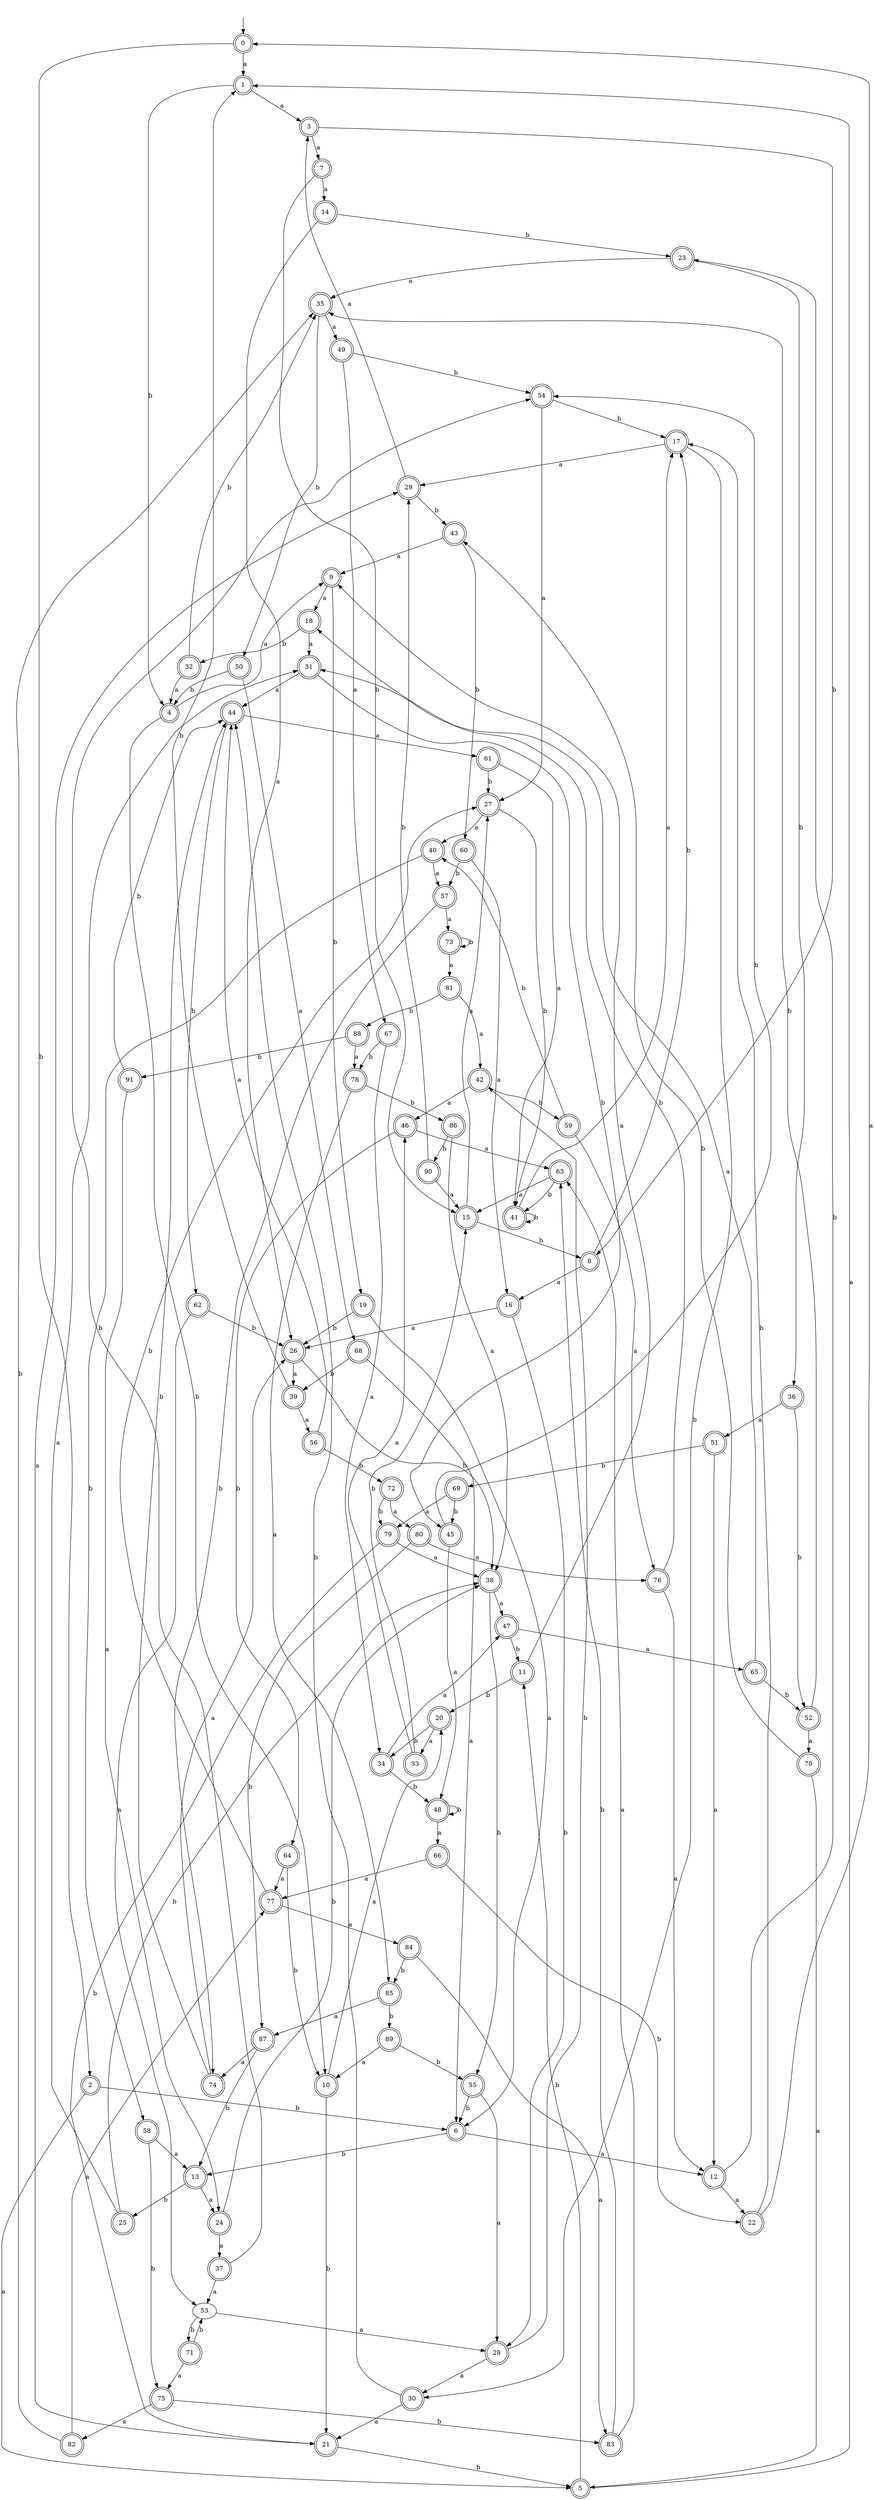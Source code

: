 digraph RandomDFA {
  __start0 [label="", shape=none];
  __start0 -> 0 [label=""];
  0 [shape=circle] [shape=doublecircle]
  0 -> 1 [label="a"]
  0 -> 2 [label="b"]
  1 [shape=doublecircle]
  1 -> 3 [label="a"]
  1 -> 4 [label="b"]
  2 [shape=doublecircle]
  2 -> 5 [label="a"]
  2 -> 6 [label="b"]
  3 [shape=doublecircle]
  3 -> 7 [label="a"]
  3 -> 8 [label="b"]
  4 [shape=doublecircle]
  4 -> 9 [label="a"]
  4 -> 10 [label="b"]
  5 [shape=doublecircle]
  5 -> 1 [label="a"]
  5 -> 11 [label="b"]
  6 [shape=doublecircle]
  6 -> 12 [label="a"]
  6 -> 13 [label="b"]
  7 [shape=doublecircle]
  7 -> 14 [label="a"]
  7 -> 15 [label="b"]
  8 [shape=doublecircle]
  8 -> 16 [label="a"]
  8 -> 17 [label="b"]
  9 [shape=doublecircle]
  9 -> 18 [label="a"]
  9 -> 19 [label="b"]
  10 [shape=doublecircle]
  10 -> 20 [label="a"]
  10 -> 21 [label="b"]
  11 [shape=doublecircle]
  11 -> 9 [label="a"]
  11 -> 20 [label="b"]
  12 [shape=doublecircle]
  12 -> 22 [label="a"]
  12 -> 23 [label="b"]
  13 [shape=doublecircle]
  13 -> 24 [label="a"]
  13 -> 25 [label="b"]
  14 [shape=doublecircle]
  14 -> 26 [label="a"]
  14 -> 23 [label="b"]
  15 [shape=doublecircle]
  15 -> 27 [label="a"]
  15 -> 8 [label="b"]
  16 [shape=doublecircle]
  16 -> 26 [label="a"]
  16 -> 28 [label="b"]
  17 [shape=doublecircle]
  17 -> 29 [label="a"]
  17 -> 30 [label="b"]
  18 [shape=doublecircle]
  18 -> 31 [label="a"]
  18 -> 32 [label="b"]
  19 [shape=doublecircle]
  19 -> 6 [label="a"]
  19 -> 26 [label="b"]
  20 [shape=doublecircle]
  20 -> 33 [label="a"]
  20 -> 34 [label="b"]
  21 [shape=doublecircle]
  21 -> 29 [label="a"]
  21 -> 5 [label="b"]
  22 [shape=doublecircle]
  22 -> 0 [label="a"]
  22 -> 17 [label="b"]
  23 [shape=doublecircle]
  23 -> 35 [label="a"]
  23 -> 36 [label="b"]
  24 [shape=doublecircle]
  24 -> 37 [label="a"]
  24 -> 38 [label="b"]
  25 [shape=doublecircle]
  25 -> 31 [label="a"]
  25 -> 38 [label="b"]
  26 [shape=doublecircle]
  26 -> 39 [label="a"]
  26 -> 38 [label="b"]
  27 [shape=doublecircle]
  27 -> 40 [label="a"]
  27 -> 41 [label="b"]
  28 [shape=doublecircle]
  28 -> 30 [label="a"]
  28 -> 42 [label="b"]
  29 [shape=doublecircle]
  29 -> 3 [label="a"]
  29 -> 43 [label="b"]
  30 [shape=doublecircle]
  30 -> 21 [label="a"]
  30 -> 44 [label="b"]
  31 [shape=doublecircle]
  31 -> 44 [label="a"]
  31 -> 45 [label="b"]
  32 [shape=doublecircle]
  32 -> 4 [label="a"]
  32 -> 35 [label="b"]
  33 [shape=doublecircle]
  33 -> 46 [label="a"]
  33 -> 15 [label="b"]
  34 [shape=doublecircle]
  34 -> 47 [label="a"]
  34 -> 48 [label="b"]
  35 [shape=doublecircle]
  35 -> 49 [label="a"]
  35 -> 50 [label="b"]
  36 [shape=doublecircle]
  36 -> 51 [label="a"]
  36 -> 52 [label="b"]
  37 [shape=doublecircle]
  37 -> 53 [label="a"]
  37 -> 54 [label="b"]
  38 [shape=doublecircle]
  38 -> 47 [label="a"]
  38 -> 55 [label="b"]
  39 [shape=doublecircle]
  39 -> 56 [label="a"]
  39 -> 1 [label="b"]
  40 [shape=doublecircle]
  40 -> 57 [label="a"]
  40 -> 58 [label="b"]
  41 [shape=doublecircle]
  41 -> 17 [label="a"]
  41 -> 41 [label="b"]
  42 [shape=doublecircle]
  42 -> 46 [label="a"]
  42 -> 59 [label="b"]
  43 [shape=doublecircle]
  43 -> 9 [label="a"]
  43 -> 60 [label="b"]
  44 [shape=doublecircle]
  44 -> 61 [label="a"]
  44 -> 62 [label="b"]
  45 [shape=doublecircle]
  45 -> 48 [label="a"]
  45 -> 54 [label="b"]
  46 [shape=doublecircle]
  46 -> 63 [label="a"]
  46 -> 64 [label="b"]
  47 [shape=doublecircle]
  47 -> 65 [label="a"]
  47 -> 11 [label="b"]
  48 [shape=doublecircle]
  48 -> 66 [label="a"]
  48 -> 48 [label="b"]
  49 [shape=doublecircle]
  49 -> 67 [label="a"]
  49 -> 54 [label="b"]
  50 [shape=doublecircle]
  50 -> 68 [label="a"]
  50 -> 4 [label="b"]
  51 [shape=doublecircle]
  51 -> 12 [label="a"]
  51 -> 69 [label="b"]
  52 [shape=doublecircle]
  52 -> 70 [label="a"]
  52 -> 35 [label="b"]
  53
  53 -> 28 [label="a"]
  53 -> 71 [label="b"]
  54 [shape=doublecircle]
  54 -> 27 [label="a"]
  54 -> 17 [label="b"]
  55 [shape=doublecircle]
  55 -> 28 [label="a"]
  55 -> 6 [label="b"]
  56 [shape=doublecircle]
  56 -> 44 [label="a"]
  56 -> 72 [label="b"]
  57 [shape=doublecircle]
  57 -> 73 [label="a"]
  57 -> 74 [label="b"]
  58 [shape=doublecircle]
  58 -> 13 [label="a"]
  58 -> 75 [label="b"]
  59 [shape=doublecircle]
  59 -> 76 [label="a"]
  59 -> 40 [label="b"]
  60 [shape=doublecircle]
  60 -> 16 [label="a"]
  60 -> 57 [label="b"]
  61 [shape=doublecircle]
  61 -> 41 [label="a"]
  61 -> 27 [label="b"]
  62 [shape=doublecircle]
  62 -> 53 [label="a"]
  62 -> 26 [label="b"]
  63 [shape=doublecircle]
  63 -> 15 [label="a"]
  63 -> 41 [label="b"]
  64 [shape=doublecircle]
  64 -> 77 [label="a"]
  64 -> 10 [label="b"]
  65 [shape=doublecircle]
  65 -> 31 [label="a"]
  65 -> 52 [label="b"]
  66 [shape=doublecircle]
  66 -> 77 [label="a"]
  66 -> 22 [label="b"]
  67 [shape=doublecircle]
  67 -> 34 [label="a"]
  67 -> 78 [label="b"]
  68 [shape=doublecircle]
  68 -> 6 [label="a"]
  68 -> 39 [label="b"]
  69 [shape=doublecircle]
  69 -> 79 [label="a"]
  69 -> 45 [label="b"]
  70 [shape=doublecircle]
  70 -> 5 [label="a"]
  70 -> 43 [label="b"]
  71 [shape=doublecircle]
  71 -> 75 [label="a"]
  71 -> 53 [label="b"]
  72 [shape=doublecircle]
  72 -> 80 [label="a"]
  72 -> 79 [label="b"]
  73 [shape=doublecircle]
  73 -> 81 [label="a"]
  73 -> 73 [label="b"]
  74 [shape=doublecircle]
  74 -> 26 [label="a"]
  74 -> 44 [label="b"]
  75 [shape=doublecircle]
  75 -> 82 [label="a"]
  75 -> 83 [label="b"]
  76 [shape=doublecircle]
  76 -> 12 [label="a"]
  76 -> 18 [label="b"]
  77 [shape=doublecircle]
  77 -> 84 [label="a"]
  77 -> 27 [label="b"]
  78 [shape=doublecircle]
  78 -> 85 [label="a"]
  78 -> 86 [label="b"]
  79 [shape=doublecircle]
  79 -> 38 [label="a"]
  79 -> 21 [label="b"]
  80 [shape=doublecircle]
  80 -> 76 [label="a"]
  80 -> 87 [label="b"]
  81 [shape=doublecircle]
  81 -> 42 [label="a"]
  81 -> 88 [label="b"]
  82 [shape=doublecircle]
  82 -> 77 [label="a"]
  82 -> 35 [label="b"]
  83 [shape=doublecircle]
  83 -> 63 [label="a"]
  83 -> 63 [label="b"]
  84 [shape=doublecircle]
  84 -> 83 [label="a"]
  84 -> 85 [label="b"]
  85 [shape=doublecircle]
  85 -> 87 [label="a"]
  85 -> 89 [label="b"]
  86 [shape=doublecircle]
  86 -> 38 [label="a"]
  86 -> 90 [label="b"]
  87 [shape=doublecircle]
  87 -> 74 [label="a"]
  87 -> 13 [label="b"]
  88 [shape=doublecircle]
  88 -> 78 [label="a"]
  88 -> 91 [label="b"]
  89 [shape=doublecircle]
  89 -> 10 [label="a"]
  89 -> 55 [label="b"]
  90 [shape=doublecircle]
  90 -> 15 [label="a"]
  90 -> 29 [label="b"]
  91 [shape=doublecircle]
  91 -> 24 [label="a"]
  91 -> 44 [label="b"]
}
